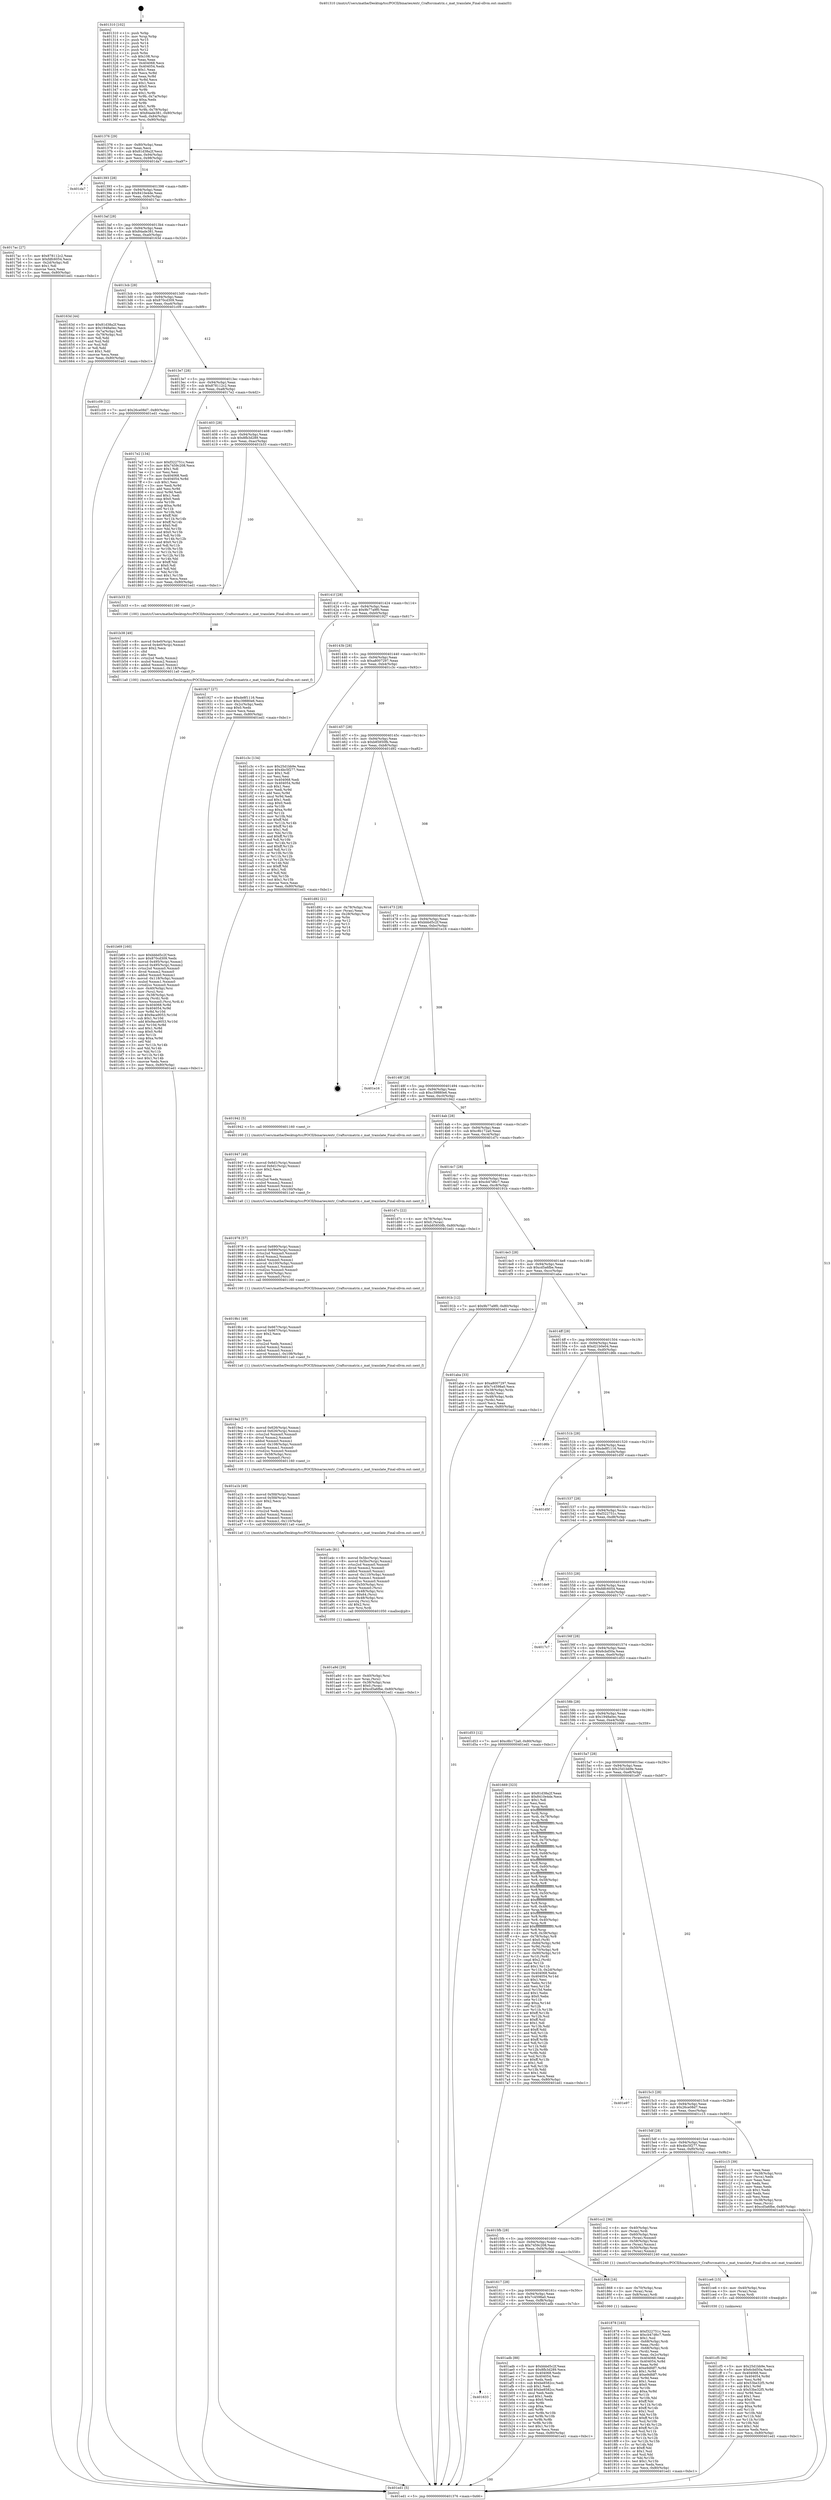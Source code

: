 digraph "0x401310" {
  label = "0x401310 (/mnt/c/Users/mathe/Desktop/tcc/POCII/binaries/extr_Craftsrcmatrix.c_mat_translate_Final-ollvm.out::main(0))"
  labelloc = "t"
  node[shape=record]

  Entry [label="",width=0.3,height=0.3,shape=circle,fillcolor=black,style=filled]
  "0x401376" [label="{
     0x401376 [29]\l
     | [instrs]\l
     &nbsp;&nbsp;0x401376 \<+3\>: mov -0x80(%rbp),%eax\l
     &nbsp;&nbsp;0x401379 \<+2\>: mov %eax,%ecx\l
     &nbsp;&nbsp;0x40137b \<+6\>: sub $0x81d38a2f,%ecx\l
     &nbsp;&nbsp;0x401381 \<+6\>: mov %eax,-0x94(%rbp)\l
     &nbsp;&nbsp;0x401387 \<+6\>: mov %ecx,-0x98(%rbp)\l
     &nbsp;&nbsp;0x40138d \<+6\>: je 0000000000401da7 \<main+0xa97\>\l
  }"]
  "0x401da7" [label="{
     0x401da7\l
  }", style=dashed]
  "0x401393" [label="{
     0x401393 [28]\l
     | [instrs]\l
     &nbsp;&nbsp;0x401393 \<+5\>: jmp 0000000000401398 \<main+0x88\>\l
     &nbsp;&nbsp;0x401398 \<+6\>: mov -0x94(%rbp),%eax\l
     &nbsp;&nbsp;0x40139e \<+5\>: sub $0x8410e4de,%eax\l
     &nbsp;&nbsp;0x4013a3 \<+6\>: mov %eax,-0x9c(%rbp)\l
     &nbsp;&nbsp;0x4013a9 \<+6\>: je 00000000004017ac \<main+0x49c\>\l
  }"]
  Exit [label="",width=0.3,height=0.3,shape=circle,fillcolor=black,style=filled,peripheries=2]
  "0x4017ac" [label="{
     0x4017ac [27]\l
     | [instrs]\l
     &nbsp;&nbsp;0x4017ac \<+5\>: mov $0x878112c2,%eax\l
     &nbsp;&nbsp;0x4017b1 \<+5\>: mov $0xfdfc6054,%ecx\l
     &nbsp;&nbsp;0x4017b6 \<+3\>: mov -0x2d(%rbp),%dl\l
     &nbsp;&nbsp;0x4017b9 \<+3\>: test $0x1,%dl\l
     &nbsp;&nbsp;0x4017bc \<+3\>: cmovne %ecx,%eax\l
     &nbsp;&nbsp;0x4017bf \<+3\>: mov %eax,-0x80(%rbp)\l
     &nbsp;&nbsp;0x4017c2 \<+5\>: jmp 0000000000401ed1 \<main+0xbc1\>\l
  }"]
  "0x4013af" [label="{
     0x4013af [28]\l
     | [instrs]\l
     &nbsp;&nbsp;0x4013af \<+5\>: jmp 00000000004013b4 \<main+0xa4\>\l
     &nbsp;&nbsp;0x4013b4 \<+6\>: mov -0x94(%rbp),%eax\l
     &nbsp;&nbsp;0x4013ba \<+5\>: sub $0x84ade381,%eax\l
     &nbsp;&nbsp;0x4013bf \<+6\>: mov %eax,-0xa0(%rbp)\l
     &nbsp;&nbsp;0x4013c5 \<+6\>: je 000000000040163d \<main+0x32d\>\l
  }"]
  "0x401cf5" [label="{
     0x401cf5 [94]\l
     | [instrs]\l
     &nbsp;&nbsp;0x401cf5 \<+5\>: mov $0x25d1bb9e,%ecx\l
     &nbsp;&nbsp;0x401cfa \<+5\>: mov $0x6cbd50a,%edx\l
     &nbsp;&nbsp;0x401cff \<+7\>: mov 0x404068,%esi\l
     &nbsp;&nbsp;0x401d06 \<+8\>: mov 0x404054,%r8d\l
     &nbsp;&nbsp;0x401d0e \<+3\>: mov %esi,%r9d\l
     &nbsp;&nbsp;0x401d11 \<+7\>: add $0x53be32f5,%r9d\l
     &nbsp;&nbsp;0x401d18 \<+4\>: sub $0x1,%r9d\l
     &nbsp;&nbsp;0x401d1c \<+7\>: sub $0x53be32f5,%r9d\l
     &nbsp;&nbsp;0x401d23 \<+4\>: imul %r9d,%esi\l
     &nbsp;&nbsp;0x401d27 \<+3\>: and $0x1,%esi\l
     &nbsp;&nbsp;0x401d2a \<+3\>: cmp $0x0,%esi\l
     &nbsp;&nbsp;0x401d2d \<+4\>: sete %r10b\l
     &nbsp;&nbsp;0x401d31 \<+4\>: cmp $0xa,%r8d\l
     &nbsp;&nbsp;0x401d35 \<+4\>: setl %r11b\l
     &nbsp;&nbsp;0x401d39 \<+3\>: mov %r10b,%bl\l
     &nbsp;&nbsp;0x401d3c \<+3\>: and %r11b,%bl\l
     &nbsp;&nbsp;0x401d3f \<+3\>: xor %r11b,%r10b\l
     &nbsp;&nbsp;0x401d42 \<+3\>: or %r10b,%bl\l
     &nbsp;&nbsp;0x401d45 \<+3\>: test $0x1,%bl\l
     &nbsp;&nbsp;0x401d48 \<+3\>: cmovne %edx,%ecx\l
     &nbsp;&nbsp;0x401d4b \<+3\>: mov %ecx,-0x80(%rbp)\l
     &nbsp;&nbsp;0x401d4e \<+5\>: jmp 0000000000401ed1 \<main+0xbc1\>\l
  }"]
  "0x40163d" [label="{
     0x40163d [44]\l
     | [instrs]\l
     &nbsp;&nbsp;0x40163d \<+5\>: mov $0x81d38a2f,%eax\l
     &nbsp;&nbsp;0x401642 \<+5\>: mov $0x1948a0ec,%ecx\l
     &nbsp;&nbsp;0x401647 \<+3\>: mov -0x7a(%rbp),%dl\l
     &nbsp;&nbsp;0x40164a \<+4\>: mov -0x79(%rbp),%sil\l
     &nbsp;&nbsp;0x40164e \<+3\>: mov %dl,%dil\l
     &nbsp;&nbsp;0x401651 \<+3\>: and %sil,%dil\l
     &nbsp;&nbsp;0x401654 \<+3\>: xor %sil,%dl\l
     &nbsp;&nbsp;0x401657 \<+3\>: or %dl,%dil\l
     &nbsp;&nbsp;0x40165a \<+4\>: test $0x1,%dil\l
     &nbsp;&nbsp;0x40165e \<+3\>: cmovne %ecx,%eax\l
     &nbsp;&nbsp;0x401661 \<+3\>: mov %eax,-0x80(%rbp)\l
     &nbsp;&nbsp;0x401664 \<+5\>: jmp 0000000000401ed1 \<main+0xbc1\>\l
  }"]
  "0x4013cb" [label="{
     0x4013cb [28]\l
     | [instrs]\l
     &nbsp;&nbsp;0x4013cb \<+5\>: jmp 00000000004013d0 \<main+0xc0\>\l
     &nbsp;&nbsp;0x4013d0 \<+6\>: mov -0x94(%rbp),%eax\l
     &nbsp;&nbsp;0x4013d6 \<+5\>: sub $0x870cd309,%eax\l
     &nbsp;&nbsp;0x4013db \<+6\>: mov %eax,-0xa4(%rbp)\l
     &nbsp;&nbsp;0x4013e1 \<+6\>: je 0000000000401c09 \<main+0x8f9\>\l
  }"]
  "0x401ed1" [label="{
     0x401ed1 [5]\l
     | [instrs]\l
     &nbsp;&nbsp;0x401ed1 \<+5\>: jmp 0000000000401376 \<main+0x66\>\l
  }"]
  "0x401310" [label="{
     0x401310 [102]\l
     | [instrs]\l
     &nbsp;&nbsp;0x401310 \<+1\>: push %rbp\l
     &nbsp;&nbsp;0x401311 \<+3\>: mov %rsp,%rbp\l
     &nbsp;&nbsp;0x401314 \<+2\>: push %r15\l
     &nbsp;&nbsp;0x401316 \<+2\>: push %r14\l
     &nbsp;&nbsp;0x401318 \<+2\>: push %r13\l
     &nbsp;&nbsp;0x40131a \<+2\>: push %r12\l
     &nbsp;&nbsp;0x40131c \<+1\>: push %rbx\l
     &nbsp;&nbsp;0x40131d \<+7\>: sub $0x108,%rsp\l
     &nbsp;&nbsp;0x401324 \<+2\>: xor %eax,%eax\l
     &nbsp;&nbsp;0x401326 \<+7\>: mov 0x404068,%ecx\l
     &nbsp;&nbsp;0x40132d \<+7\>: mov 0x404054,%edx\l
     &nbsp;&nbsp;0x401334 \<+3\>: sub $0x1,%eax\l
     &nbsp;&nbsp;0x401337 \<+3\>: mov %ecx,%r8d\l
     &nbsp;&nbsp;0x40133a \<+3\>: add %eax,%r8d\l
     &nbsp;&nbsp;0x40133d \<+4\>: imul %r8d,%ecx\l
     &nbsp;&nbsp;0x401341 \<+3\>: and $0x1,%ecx\l
     &nbsp;&nbsp;0x401344 \<+3\>: cmp $0x0,%ecx\l
     &nbsp;&nbsp;0x401347 \<+4\>: sete %r9b\l
     &nbsp;&nbsp;0x40134b \<+4\>: and $0x1,%r9b\l
     &nbsp;&nbsp;0x40134f \<+4\>: mov %r9b,-0x7a(%rbp)\l
     &nbsp;&nbsp;0x401353 \<+3\>: cmp $0xa,%edx\l
     &nbsp;&nbsp;0x401356 \<+4\>: setl %r9b\l
     &nbsp;&nbsp;0x40135a \<+4\>: and $0x1,%r9b\l
     &nbsp;&nbsp;0x40135e \<+4\>: mov %r9b,-0x79(%rbp)\l
     &nbsp;&nbsp;0x401362 \<+7\>: movl $0x84ade381,-0x80(%rbp)\l
     &nbsp;&nbsp;0x401369 \<+6\>: mov %edi,-0x84(%rbp)\l
     &nbsp;&nbsp;0x40136f \<+7\>: mov %rsi,-0x90(%rbp)\l
  }"]
  "0x401ce6" [label="{
     0x401ce6 [15]\l
     | [instrs]\l
     &nbsp;&nbsp;0x401ce6 \<+4\>: mov -0x40(%rbp),%rax\l
     &nbsp;&nbsp;0x401cea \<+3\>: mov (%rax),%rax\l
     &nbsp;&nbsp;0x401ced \<+3\>: mov %rax,%rdi\l
     &nbsp;&nbsp;0x401cf0 \<+5\>: call 0000000000401030 \<free@plt\>\l
     | [calls]\l
     &nbsp;&nbsp;0x401030 \{1\} (unknown)\l
  }"]
  "0x401c09" [label="{
     0x401c09 [12]\l
     | [instrs]\l
     &nbsp;&nbsp;0x401c09 \<+7\>: movl $0x26ce08d7,-0x80(%rbp)\l
     &nbsp;&nbsp;0x401c10 \<+5\>: jmp 0000000000401ed1 \<main+0xbc1\>\l
  }"]
  "0x4013e7" [label="{
     0x4013e7 [28]\l
     | [instrs]\l
     &nbsp;&nbsp;0x4013e7 \<+5\>: jmp 00000000004013ec \<main+0xdc\>\l
     &nbsp;&nbsp;0x4013ec \<+6\>: mov -0x94(%rbp),%eax\l
     &nbsp;&nbsp;0x4013f2 \<+5\>: sub $0x878112c2,%eax\l
     &nbsp;&nbsp;0x4013f7 \<+6\>: mov %eax,-0xa8(%rbp)\l
     &nbsp;&nbsp;0x4013fd \<+6\>: je 00000000004017e2 \<main+0x4d2\>\l
  }"]
  "0x401b69" [label="{
     0x401b69 [160]\l
     | [instrs]\l
     &nbsp;&nbsp;0x401b69 \<+5\>: mov $0xbbbd5c2f,%ecx\l
     &nbsp;&nbsp;0x401b6e \<+5\>: mov $0x870cd309,%edx\l
     &nbsp;&nbsp;0x401b73 \<+8\>: movsd 0x495(%rip),%xmm1\l
     &nbsp;&nbsp;0x401b7b \<+8\>: movsd 0x495(%rip),%xmm2\l
     &nbsp;&nbsp;0x401b83 \<+4\>: cvtss2sd %xmm0,%xmm0\l
     &nbsp;&nbsp;0x401b87 \<+4\>: divsd %xmm2,%xmm0\l
     &nbsp;&nbsp;0x401b8b \<+4\>: addsd %xmm0,%xmm1\l
     &nbsp;&nbsp;0x401b8f \<+8\>: movsd -0x118(%rbp),%xmm0\l
     &nbsp;&nbsp;0x401b97 \<+4\>: mulsd %xmm1,%xmm0\l
     &nbsp;&nbsp;0x401b9b \<+4\>: cvtsd2ss %xmm0,%xmm0\l
     &nbsp;&nbsp;0x401b9f \<+4\>: mov -0x40(%rbp),%rsi\l
     &nbsp;&nbsp;0x401ba3 \<+3\>: mov (%rsi),%rsi\l
     &nbsp;&nbsp;0x401ba6 \<+4\>: mov -0x38(%rbp),%rdi\l
     &nbsp;&nbsp;0x401baa \<+3\>: movslq (%rdi),%rdi\l
     &nbsp;&nbsp;0x401bad \<+5\>: movss %xmm0,(%rsi,%rdi,4)\l
     &nbsp;&nbsp;0x401bb2 \<+8\>: mov 0x404068,%r8d\l
     &nbsp;&nbsp;0x401bba \<+8\>: mov 0x404054,%r9d\l
     &nbsp;&nbsp;0x401bc2 \<+3\>: mov %r8d,%r10d\l
     &nbsp;&nbsp;0x401bc5 \<+7\>: sub $0x9aca9053,%r10d\l
     &nbsp;&nbsp;0x401bcc \<+4\>: sub $0x1,%r10d\l
     &nbsp;&nbsp;0x401bd0 \<+7\>: add $0x9aca9053,%r10d\l
     &nbsp;&nbsp;0x401bd7 \<+4\>: imul %r10d,%r8d\l
     &nbsp;&nbsp;0x401bdb \<+4\>: and $0x1,%r8d\l
     &nbsp;&nbsp;0x401bdf \<+4\>: cmp $0x0,%r8d\l
     &nbsp;&nbsp;0x401be3 \<+4\>: sete %r11b\l
     &nbsp;&nbsp;0x401be7 \<+4\>: cmp $0xa,%r9d\l
     &nbsp;&nbsp;0x401beb \<+3\>: setl %bl\l
     &nbsp;&nbsp;0x401bee \<+3\>: mov %r11b,%r14b\l
     &nbsp;&nbsp;0x401bf1 \<+3\>: and %bl,%r14b\l
     &nbsp;&nbsp;0x401bf4 \<+3\>: xor %bl,%r11b\l
     &nbsp;&nbsp;0x401bf7 \<+3\>: or %r11b,%r14b\l
     &nbsp;&nbsp;0x401bfa \<+4\>: test $0x1,%r14b\l
     &nbsp;&nbsp;0x401bfe \<+3\>: cmovne %edx,%ecx\l
     &nbsp;&nbsp;0x401c01 \<+3\>: mov %ecx,-0x80(%rbp)\l
     &nbsp;&nbsp;0x401c04 \<+5\>: jmp 0000000000401ed1 \<main+0xbc1\>\l
  }"]
  "0x4017e2" [label="{
     0x4017e2 [134]\l
     | [instrs]\l
     &nbsp;&nbsp;0x4017e2 \<+5\>: mov $0xf322751c,%eax\l
     &nbsp;&nbsp;0x4017e7 \<+5\>: mov $0x7459c208,%ecx\l
     &nbsp;&nbsp;0x4017ec \<+2\>: mov $0x1,%dl\l
     &nbsp;&nbsp;0x4017ee \<+2\>: xor %esi,%esi\l
     &nbsp;&nbsp;0x4017f0 \<+7\>: mov 0x404068,%edi\l
     &nbsp;&nbsp;0x4017f7 \<+8\>: mov 0x404054,%r8d\l
     &nbsp;&nbsp;0x4017ff \<+3\>: sub $0x1,%esi\l
     &nbsp;&nbsp;0x401802 \<+3\>: mov %edi,%r9d\l
     &nbsp;&nbsp;0x401805 \<+3\>: add %esi,%r9d\l
     &nbsp;&nbsp;0x401808 \<+4\>: imul %r9d,%edi\l
     &nbsp;&nbsp;0x40180c \<+3\>: and $0x1,%edi\l
     &nbsp;&nbsp;0x40180f \<+3\>: cmp $0x0,%edi\l
     &nbsp;&nbsp;0x401812 \<+4\>: sete %r10b\l
     &nbsp;&nbsp;0x401816 \<+4\>: cmp $0xa,%r8d\l
     &nbsp;&nbsp;0x40181a \<+4\>: setl %r11b\l
     &nbsp;&nbsp;0x40181e \<+3\>: mov %r10b,%bl\l
     &nbsp;&nbsp;0x401821 \<+3\>: xor $0xff,%bl\l
     &nbsp;&nbsp;0x401824 \<+3\>: mov %r11b,%r14b\l
     &nbsp;&nbsp;0x401827 \<+4\>: xor $0xff,%r14b\l
     &nbsp;&nbsp;0x40182b \<+3\>: xor $0x0,%dl\l
     &nbsp;&nbsp;0x40182e \<+3\>: mov %bl,%r15b\l
     &nbsp;&nbsp;0x401831 \<+4\>: and $0x0,%r15b\l
     &nbsp;&nbsp;0x401835 \<+3\>: and %dl,%r10b\l
     &nbsp;&nbsp;0x401838 \<+3\>: mov %r14b,%r12b\l
     &nbsp;&nbsp;0x40183b \<+4\>: and $0x0,%r12b\l
     &nbsp;&nbsp;0x40183f \<+3\>: and %dl,%r11b\l
     &nbsp;&nbsp;0x401842 \<+3\>: or %r10b,%r15b\l
     &nbsp;&nbsp;0x401845 \<+3\>: or %r11b,%r12b\l
     &nbsp;&nbsp;0x401848 \<+3\>: xor %r12b,%r15b\l
     &nbsp;&nbsp;0x40184b \<+3\>: or %r14b,%bl\l
     &nbsp;&nbsp;0x40184e \<+3\>: xor $0xff,%bl\l
     &nbsp;&nbsp;0x401851 \<+3\>: or $0x0,%dl\l
     &nbsp;&nbsp;0x401854 \<+2\>: and %dl,%bl\l
     &nbsp;&nbsp;0x401856 \<+3\>: or %bl,%r15b\l
     &nbsp;&nbsp;0x401859 \<+4\>: test $0x1,%r15b\l
     &nbsp;&nbsp;0x40185d \<+3\>: cmovne %ecx,%eax\l
     &nbsp;&nbsp;0x401860 \<+3\>: mov %eax,-0x80(%rbp)\l
     &nbsp;&nbsp;0x401863 \<+5\>: jmp 0000000000401ed1 \<main+0xbc1\>\l
  }"]
  "0x401403" [label="{
     0x401403 [28]\l
     | [instrs]\l
     &nbsp;&nbsp;0x401403 \<+5\>: jmp 0000000000401408 \<main+0xf8\>\l
     &nbsp;&nbsp;0x401408 \<+6\>: mov -0x94(%rbp),%eax\l
     &nbsp;&nbsp;0x40140e \<+5\>: sub $0x8fb3d289,%eax\l
     &nbsp;&nbsp;0x401413 \<+6\>: mov %eax,-0xac(%rbp)\l
     &nbsp;&nbsp;0x401419 \<+6\>: je 0000000000401b33 \<main+0x823\>\l
  }"]
  "0x401b38" [label="{
     0x401b38 [49]\l
     | [instrs]\l
     &nbsp;&nbsp;0x401b38 \<+8\>: movsd 0x4e0(%rip),%xmm0\l
     &nbsp;&nbsp;0x401b40 \<+8\>: movsd 0x4e0(%rip),%xmm1\l
     &nbsp;&nbsp;0x401b48 \<+5\>: mov $0x2,%ecx\l
     &nbsp;&nbsp;0x401b4d \<+1\>: cltd\l
     &nbsp;&nbsp;0x401b4e \<+2\>: idiv %ecx\l
     &nbsp;&nbsp;0x401b50 \<+4\>: cvtsi2sd %edx,%xmm2\l
     &nbsp;&nbsp;0x401b54 \<+4\>: mulsd %xmm2,%xmm1\l
     &nbsp;&nbsp;0x401b58 \<+4\>: addsd %xmm0,%xmm1\l
     &nbsp;&nbsp;0x401b5c \<+8\>: movsd %xmm1,-0x118(%rbp)\l
     &nbsp;&nbsp;0x401b64 \<+5\>: call 00000000004011a0 \<next_f\>\l
     | [calls]\l
     &nbsp;&nbsp;0x4011a0 \{100\} (/mnt/c/Users/mathe/Desktop/tcc/POCII/binaries/extr_Craftsrcmatrix.c_mat_translate_Final-ollvm.out::next_f)\l
  }"]
  "0x401b33" [label="{
     0x401b33 [5]\l
     | [instrs]\l
     &nbsp;&nbsp;0x401b33 \<+5\>: call 0000000000401160 \<next_i\>\l
     | [calls]\l
     &nbsp;&nbsp;0x401160 \{100\} (/mnt/c/Users/mathe/Desktop/tcc/POCII/binaries/extr_Craftsrcmatrix.c_mat_translate_Final-ollvm.out::next_i)\l
  }"]
  "0x40141f" [label="{
     0x40141f [28]\l
     | [instrs]\l
     &nbsp;&nbsp;0x40141f \<+5\>: jmp 0000000000401424 \<main+0x114\>\l
     &nbsp;&nbsp;0x401424 \<+6\>: mov -0x94(%rbp),%eax\l
     &nbsp;&nbsp;0x40142a \<+5\>: sub $0x9b77a9f0,%eax\l
     &nbsp;&nbsp;0x40142f \<+6\>: mov %eax,-0xb0(%rbp)\l
     &nbsp;&nbsp;0x401435 \<+6\>: je 0000000000401927 \<main+0x617\>\l
  }"]
  "0x401633" [label="{
     0x401633\l
  }", style=dashed]
  "0x401927" [label="{
     0x401927 [27]\l
     | [instrs]\l
     &nbsp;&nbsp;0x401927 \<+5\>: mov $0xde8f1116,%eax\l
     &nbsp;&nbsp;0x40192c \<+5\>: mov $0xc39880e6,%ecx\l
     &nbsp;&nbsp;0x401931 \<+3\>: mov -0x2c(%rbp),%edx\l
     &nbsp;&nbsp;0x401934 \<+3\>: cmp $0x0,%edx\l
     &nbsp;&nbsp;0x401937 \<+3\>: cmove %ecx,%eax\l
     &nbsp;&nbsp;0x40193a \<+3\>: mov %eax,-0x80(%rbp)\l
     &nbsp;&nbsp;0x40193d \<+5\>: jmp 0000000000401ed1 \<main+0xbc1\>\l
  }"]
  "0x40143b" [label="{
     0x40143b [28]\l
     | [instrs]\l
     &nbsp;&nbsp;0x40143b \<+5\>: jmp 0000000000401440 \<main+0x130\>\l
     &nbsp;&nbsp;0x401440 \<+6\>: mov -0x94(%rbp),%eax\l
     &nbsp;&nbsp;0x401446 \<+5\>: sub $0xa8007297,%eax\l
     &nbsp;&nbsp;0x40144b \<+6\>: mov %eax,-0xb4(%rbp)\l
     &nbsp;&nbsp;0x401451 \<+6\>: je 0000000000401c3c \<main+0x92c\>\l
  }"]
  "0x401adb" [label="{
     0x401adb [88]\l
     | [instrs]\l
     &nbsp;&nbsp;0x401adb \<+5\>: mov $0xbbbd5c2f,%eax\l
     &nbsp;&nbsp;0x401ae0 \<+5\>: mov $0x8fb3d289,%ecx\l
     &nbsp;&nbsp;0x401ae5 \<+7\>: mov 0x404068,%edx\l
     &nbsp;&nbsp;0x401aec \<+7\>: mov 0x404054,%esi\l
     &nbsp;&nbsp;0x401af3 \<+2\>: mov %edx,%edi\l
     &nbsp;&nbsp;0x401af5 \<+6\>: sub $0xbe8582cc,%edi\l
     &nbsp;&nbsp;0x401afb \<+3\>: sub $0x1,%edi\l
     &nbsp;&nbsp;0x401afe \<+6\>: add $0xbe8582cc,%edi\l
     &nbsp;&nbsp;0x401b04 \<+3\>: imul %edi,%edx\l
     &nbsp;&nbsp;0x401b07 \<+3\>: and $0x1,%edx\l
     &nbsp;&nbsp;0x401b0a \<+3\>: cmp $0x0,%edx\l
     &nbsp;&nbsp;0x401b0d \<+4\>: sete %r8b\l
     &nbsp;&nbsp;0x401b11 \<+3\>: cmp $0xa,%esi\l
     &nbsp;&nbsp;0x401b14 \<+4\>: setl %r9b\l
     &nbsp;&nbsp;0x401b18 \<+3\>: mov %r8b,%r10b\l
     &nbsp;&nbsp;0x401b1b \<+3\>: and %r9b,%r10b\l
     &nbsp;&nbsp;0x401b1e \<+3\>: xor %r9b,%r8b\l
     &nbsp;&nbsp;0x401b21 \<+3\>: or %r8b,%r10b\l
     &nbsp;&nbsp;0x401b24 \<+4\>: test $0x1,%r10b\l
     &nbsp;&nbsp;0x401b28 \<+3\>: cmovne %ecx,%eax\l
     &nbsp;&nbsp;0x401b2b \<+3\>: mov %eax,-0x80(%rbp)\l
     &nbsp;&nbsp;0x401b2e \<+5\>: jmp 0000000000401ed1 \<main+0xbc1\>\l
  }"]
  "0x401c3c" [label="{
     0x401c3c [134]\l
     | [instrs]\l
     &nbsp;&nbsp;0x401c3c \<+5\>: mov $0x25d1bb9e,%eax\l
     &nbsp;&nbsp;0x401c41 \<+5\>: mov $0x4bc5f277,%ecx\l
     &nbsp;&nbsp;0x401c46 \<+2\>: mov $0x1,%dl\l
     &nbsp;&nbsp;0x401c48 \<+2\>: xor %esi,%esi\l
     &nbsp;&nbsp;0x401c4a \<+7\>: mov 0x404068,%edi\l
     &nbsp;&nbsp;0x401c51 \<+8\>: mov 0x404054,%r8d\l
     &nbsp;&nbsp;0x401c59 \<+3\>: sub $0x1,%esi\l
     &nbsp;&nbsp;0x401c5c \<+3\>: mov %edi,%r9d\l
     &nbsp;&nbsp;0x401c5f \<+3\>: add %esi,%r9d\l
     &nbsp;&nbsp;0x401c62 \<+4\>: imul %r9d,%edi\l
     &nbsp;&nbsp;0x401c66 \<+3\>: and $0x1,%edi\l
     &nbsp;&nbsp;0x401c69 \<+3\>: cmp $0x0,%edi\l
     &nbsp;&nbsp;0x401c6c \<+4\>: sete %r10b\l
     &nbsp;&nbsp;0x401c70 \<+4\>: cmp $0xa,%r8d\l
     &nbsp;&nbsp;0x401c74 \<+4\>: setl %r11b\l
     &nbsp;&nbsp;0x401c78 \<+3\>: mov %r10b,%bl\l
     &nbsp;&nbsp;0x401c7b \<+3\>: xor $0xff,%bl\l
     &nbsp;&nbsp;0x401c7e \<+3\>: mov %r11b,%r14b\l
     &nbsp;&nbsp;0x401c81 \<+4\>: xor $0xff,%r14b\l
     &nbsp;&nbsp;0x401c85 \<+3\>: xor $0x1,%dl\l
     &nbsp;&nbsp;0x401c88 \<+3\>: mov %bl,%r15b\l
     &nbsp;&nbsp;0x401c8b \<+4\>: and $0xff,%r15b\l
     &nbsp;&nbsp;0x401c8f \<+3\>: and %dl,%r10b\l
     &nbsp;&nbsp;0x401c92 \<+3\>: mov %r14b,%r12b\l
     &nbsp;&nbsp;0x401c95 \<+4\>: and $0xff,%r12b\l
     &nbsp;&nbsp;0x401c99 \<+3\>: and %dl,%r11b\l
     &nbsp;&nbsp;0x401c9c \<+3\>: or %r10b,%r15b\l
     &nbsp;&nbsp;0x401c9f \<+3\>: or %r11b,%r12b\l
     &nbsp;&nbsp;0x401ca2 \<+3\>: xor %r12b,%r15b\l
     &nbsp;&nbsp;0x401ca5 \<+3\>: or %r14b,%bl\l
     &nbsp;&nbsp;0x401ca8 \<+3\>: xor $0xff,%bl\l
     &nbsp;&nbsp;0x401cab \<+3\>: or $0x1,%dl\l
     &nbsp;&nbsp;0x401cae \<+2\>: and %dl,%bl\l
     &nbsp;&nbsp;0x401cb0 \<+3\>: or %bl,%r15b\l
     &nbsp;&nbsp;0x401cb3 \<+4\>: test $0x1,%r15b\l
     &nbsp;&nbsp;0x401cb7 \<+3\>: cmovne %ecx,%eax\l
     &nbsp;&nbsp;0x401cba \<+3\>: mov %eax,-0x80(%rbp)\l
     &nbsp;&nbsp;0x401cbd \<+5\>: jmp 0000000000401ed1 \<main+0xbc1\>\l
  }"]
  "0x401457" [label="{
     0x401457 [28]\l
     | [instrs]\l
     &nbsp;&nbsp;0x401457 \<+5\>: jmp 000000000040145c \<main+0x14c\>\l
     &nbsp;&nbsp;0x40145c \<+6\>: mov -0x94(%rbp),%eax\l
     &nbsp;&nbsp;0x401462 \<+5\>: sub $0xb85850fb,%eax\l
     &nbsp;&nbsp;0x401467 \<+6\>: mov %eax,-0xb8(%rbp)\l
     &nbsp;&nbsp;0x40146d \<+6\>: je 0000000000401d92 \<main+0xa82\>\l
  }"]
  "0x401a9d" [label="{
     0x401a9d [29]\l
     | [instrs]\l
     &nbsp;&nbsp;0x401a9d \<+4\>: mov -0x40(%rbp),%rsi\l
     &nbsp;&nbsp;0x401aa1 \<+3\>: mov %rax,(%rsi)\l
     &nbsp;&nbsp;0x401aa4 \<+4\>: mov -0x38(%rbp),%rax\l
     &nbsp;&nbsp;0x401aa8 \<+6\>: movl $0x0,(%rax)\l
     &nbsp;&nbsp;0x401aae \<+7\>: movl $0xcd5a6fbe,-0x80(%rbp)\l
     &nbsp;&nbsp;0x401ab5 \<+5\>: jmp 0000000000401ed1 \<main+0xbc1\>\l
  }"]
  "0x401d92" [label="{
     0x401d92 [21]\l
     | [instrs]\l
     &nbsp;&nbsp;0x401d92 \<+4\>: mov -0x78(%rbp),%rax\l
     &nbsp;&nbsp;0x401d96 \<+2\>: mov (%rax),%eax\l
     &nbsp;&nbsp;0x401d98 \<+4\>: lea -0x28(%rbp),%rsp\l
     &nbsp;&nbsp;0x401d9c \<+1\>: pop %rbx\l
     &nbsp;&nbsp;0x401d9d \<+2\>: pop %r12\l
     &nbsp;&nbsp;0x401d9f \<+2\>: pop %r13\l
     &nbsp;&nbsp;0x401da1 \<+2\>: pop %r14\l
     &nbsp;&nbsp;0x401da3 \<+2\>: pop %r15\l
     &nbsp;&nbsp;0x401da5 \<+1\>: pop %rbp\l
     &nbsp;&nbsp;0x401da6 \<+1\>: ret\l
  }"]
  "0x401473" [label="{
     0x401473 [28]\l
     | [instrs]\l
     &nbsp;&nbsp;0x401473 \<+5\>: jmp 0000000000401478 \<main+0x168\>\l
     &nbsp;&nbsp;0x401478 \<+6\>: mov -0x94(%rbp),%eax\l
     &nbsp;&nbsp;0x40147e \<+5\>: sub $0xbbbd5c2f,%eax\l
     &nbsp;&nbsp;0x401483 \<+6\>: mov %eax,-0xbc(%rbp)\l
     &nbsp;&nbsp;0x401489 \<+6\>: je 0000000000401e16 \<main+0xb06\>\l
  }"]
  "0x401a4c" [label="{
     0x401a4c [81]\l
     | [instrs]\l
     &nbsp;&nbsp;0x401a4c \<+8\>: movsd 0x5bc(%rip),%xmm1\l
     &nbsp;&nbsp;0x401a54 \<+8\>: movsd 0x5bc(%rip),%xmm2\l
     &nbsp;&nbsp;0x401a5c \<+4\>: cvtss2sd %xmm0,%xmm0\l
     &nbsp;&nbsp;0x401a60 \<+4\>: divsd %xmm2,%xmm0\l
     &nbsp;&nbsp;0x401a64 \<+4\>: addsd %xmm0,%xmm1\l
     &nbsp;&nbsp;0x401a68 \<+8\>: movsd -0x110(%rbp),%xmm0\l
     &nbsp;&nbsp;0x401a70 \<+4\>: mulsd %xmm1,%xmm0\l
     &nbsp;&nbsp;0x401a74 \<+4\>: cvtsd2ss %xmm0,%xmm0\l
     &nbsp;&nbsp;0x401a78 \<+4\>: mov -0x50(%rbp),%rsi\l
     &nbsp;&nbsp;0x401a7c \<+4\>: movss %xmm0,(%rsi)\l
     &nbsp;&nbsp;0x401a80 \<+4\>: mov -0x48(%rbp),%rsi\l
     &nbsp;&nbsp;0x401a84 \<+6\>: movl $0x64,(%rsi)\l
     &nbsp;&nbsp;0x401a8a \<+4\>: mov -0x48(%rbp),%rsi\l
     &nbsp;&nbsp;0x401a8e \<+3\>: movslq (%rsi),%rsi\l
     &nbsp;&nbsp;0x401a91 \<+4\>: shl $0x2,%rsi\l
     &nbsp;&nbsp;0x401a95 \<+3\>: mov %rsi,%rdi\l
     &nbsp;&nbsp;0x401a98 \<+5\>: call 0000000000401050 \<malloc@plt\>\l
     | [calls]\l
     &nbsp;&nbsp;0x401050 \{1\} (unknown)\l
  }"]
  "0x401e16" [label="{
     0x401e16\l
  }", style=dashed]
  "0x40148f" [label="{
     0x40148f [28]\l
     | [instrs]\l
     &nbsp;&nbsp;0x40148f \<+5\>: jmp 0000000000401494 \<main+0x184\>\l
     &nbsp;&nbsp;0x401494 \<+6\>: mov -0x94(%rbp),%eax\l
     &nbsp;&nbsp;0x40149a \<+5\>: sub $0xc39880e6,%eax\l
     &nbsp;&nbsp;0x40149f \<+6\>: mov %eax,-0xc0(%rbp)\l
     &nbsp;&nbsp;0x4014a5 \<+6\>: je 0000000000401942 \<main+0x632\>\l
  }"]
  "0x401a1b" [label="{
     0x401a1b [49]\l
     | [instrs]\l
     &nbsp;&nbsp;0x401a1b \<+8\>: movsd 0x5fd(%rip),%xmm0\l
     &nbsp;&nbsp;0x401a23 \<+8\>: movsd 0x5fd(%rip),%xmm1\l
     &nbsp;&nbsp;0x401a2b \<+5\>: mov $0x2,%ecx\l
     &nbsp;&nbsp;0x401a30 \<+1\>: cltd\l
     &nbsp;&nbsp;0x401a31 \<+2\>: idiv %ecx\l
     &nbsp;&nbsp;0x401a33 \<+4\>: cvtsi2sd %edx,%xmm2\l
     &nbsp;&nbsp;0x401a37 \<+4\>: mulsd %xmm2,%xmm1\l
     &nbsp;&nbsp;0x401a3b \<+4\>: addsd %xmm0,%xmm1\l
     &nbsp;&nbsp;0x401a3f \<+8\>: movsd %xmm1,-0x110(%rbp)\l
     &nbsp;&nbsp;0x401a47 \<+5\>: call 00000000004011a0 \<next_f\>\l
     | [calls]\l
     &nbsp;&nbsp;0x4011a0 \{1\} (/mnt/c/Users/mathe/Desktop/tcc/POCII/binaries/extr_Craftsrcmatrix.c_mat_translate_Final-ollvm.out::next_f)\l
  }"]
  "0x401942" [label="{
     0x401942 [5]\l
     | [instrs]\l
     &nbsp;&nbsp;0x401942 \<+5\>: call 0000000000401160 \<next_i\>\l
     | [calls]\l
     &nbsp;&nbsp;0x401160 \{1\} (/mnt/c/Users/mathe/Desktop/tcc/POCII/binaries/extr_Craftsrcmatrix.c_mat_translate_Final-ollvm.out::next_i)\l
  }"]
  "0x4014ab" [label="{
     0x4014ab [28]\l
     | [instrs]\l
     &nbsp;&nbsp;0x4014ab \<+5\>: jmp 00000000004014b0 \<main+0x1a0\>\l
     &nbsp;&nbsp;0x4014b0 \<+6\>: mov -0x94(%rbp),%eax\l
     &nbsp;&nbsp;0x4014b6 \<+5\>: sub $0xc8b172a0,%eax\l
     &nbsp;&nbsp;0x4014bb \<+6\>: mov %eax,-0xc4(%rbp)\l
     &nbsp;&nbsp;0x4014c1 \<+6\>: je 0000000000401d7c \<main+0xa6c\>\l
  }"]
  "0x4019e2" [label="{
     0x4019e2 [57]\l
     | [instrs]\l
     &nbsp;&nbsp;0x4019e2 \<+8\>: movsd 0x626(%rip),%xmm1\l
     &nbsp;&nbsp;0x4019ea \<+8\>: movsd 0x626(%rip),%xmm2\l
     &nbsp;&nbsp;0x4019f2 \<+4\>: cvtss2sd %xmm0,%xmm0\l
     &nbsp;&nbsp;0x4019f6 \<+4\>: divsd %xmm2,%xmm0\l
     &nbsp;&nbsp;0x4019fa \<+4\>: addsd %xmm0,%xmm1\l
     &nbsp;&nbsp;0x4019fe \<+8\>: movsd -0x108(%rbp),%xmm0\l
     &nbsp;&nbsp;0x401a06 \<+4\>: mulsd %xmm1,%xmm0\l
     &nbsp;&nbsp;0x401a0a \<+4\>: cvtsd2ss %xmm0,%xmm0\l
     &nbsp;&nbsp;0x401a0e \<+4\>: mov -0x58(%rbp),%rsi\l
     &nbsp;&nbsp;0x401a12 \<+4\>: movss %xmm0,(%rsi)\l
     &nbsp;&nbsp;0x401a16 \<+5\>: call 0000000000401160 \<next_i\>\l
     | [calls]\l
     &nbsp;&nbsp;0x401160 \{1\} (/mnt/c/Users/mathe/Desktop/tcc/POCII/binaries/extr_Craftsrcmatrix.c_mat_translate_Final-ollvm.out::next_i)\l
  }"]
  "0x401d7c" [label="{
     0x401d7c [22]\l
     | [instrs]\l
     &nbsp;&nbsp;0x401d7c \<+4\>: mov -0x78(%rbp),%rax\l
     &nbsp;&nbsp;0x401d80 \<+6\>: movl $0x0,(%rax)\l
     &nbsp;&nbsp;0x401d86 \<+7\>: movl $0xb85850fb,-0x80(%rbp)\l
     &nbsp;&nbsp;0x401d8d \<+5\>: jmp 0000000000401ed1 \<main+0xbc1\>\l
  }"]
  "0x4014c7" [label="{
     0x4014c7 [28]\l
     | [instrs]\l
     &nbsp;&nbsp;0x4014c7 \<+5\>: jmp 00000000004014cc \<main+0x1bc\>\l
     &nbsp;&nbsp;0x4014cc \<+6\>: mov -0x94(%rbp),%eax\l
     &nbsp;&nbsp;0x4014d2 \<+5\>: sub $0xcb47d6c7,%eax\l
     &nbsp;&nbsp;0x4014d7 \<+6\>: mov %eax,-0xc8(%rbp)\l
     &nbsp;&nbsp;0x4014dd \<+6\>: je 000000000040191b \<main+0x60b\>\l
  }"]
  "0x4019b1" [label="{
     0x4019b1 [49]\l
     | [instrs]\l
     &nbsp;&nbsp;0x4019b1 \<+8\>: movsd 0x667(%rip),%xmm0\l
     &nbsp;&nbsp;0x4019b9 \<+8\>: movsd 0x667(%rip),%xmm1\l
     &nbsp;&nbsp;0x4019c1 \<+5\>: mov $0x2,%ecx\l
     &nbsp;&nbsp;0x4019c6 \<+1\>: cltd\l
     &nbsp;&nbsp;0x4019c7 \<+2\>: idiv %ecx\l
     &nbsp;&nbsp;0x4019c9 \<+4\>: cvtsi2sd %edx,%xmm2\l
     &nbsp;&nbsp;0x4019cd \<+4\>: mulsd %xmm2,%xmm1\l
     &nbsp;&nbsp;0x4019d1 \<+4\>: addsd %xmm0,%xmm1\l
     &nbsp;&nbsp;0x4019d5 \<+8\>: movsd %xmm1,-0x108(%rbp)\l
     &nbsp;&nbsp;0x4019dd \<+5\>: call 00000000004011a0 \<next_f\>\l
     | [calls]\l
     &nbsp;&nbsp;0x4011a0 \{1\} (/mnt/c/Users/mathe/Desktop/tcc/POCII/binaries/extr_Craftsrcmatrix.c_mat_translate_Final-ollvm.out::next_f)\l
  }"]
  "0x40191b" [label="{
     0x40191b [12]\l
     | [instrs]\l
     &nbsp;&nbsp;0x40191b \<+7\>: movl $0x9b77a9f0,-0x80(%rbp)\l
     &nbsp;&nbsp;0x401922 \<+5\>: jmp 0000000000401ed1 \<main+0xbc1\>\l
  }"]
  "0x4014e3" [label="{
     0x4014e3 [28]\l
     | [instrs]\l
     &nbsp;&nbsp;0x4014e3 \<+5\>: jmp 00000000004014e8 \<main+0x1d8\>\l
     &nbsp;&nbsp;0x4014e8 \<+6\>: mov -0x94(%rbp),%eax\l
     &nbsp;&nbsp;0x4014ee \<+5\>: sub $0xcd5a6fbe,%eax\l
     &nbsp;&nbsp;0x4014f3 \<+6\>: mov %eax,-0xcc(%rbp)\l
     &nbsp;&nbsp;0x4014f9 \<+6\>: je 0000000000401aba \<main+0x7aa\>\l
  }"]
  "0x401978" [label="{
     0x401978 [57]\l
     | [instrs]\l
     &nbsp;&nbsp;0x401978 \<+8\>: movsd 0x690(%rip),%xmm1\l
     &nbsp;&nbsp;0x401980 \<+8\>: movsd 0x690(%rip),%xmm2\l
     &nbsp;&nbsp;0x401988 \<+4\>: cvtss2sd %xmm0,%xmm0\l
     &nbsp;&nbsp;0x40198c \<+4\>: divsd %xmm2,%xmm0\l
     &nbsp;&nbsp;0x401990 \<+4\>: addsd %xmm0,%xmm1\l
     &nbsp;&nbsp;0x401994 \<+8\>: movsd -0x100(%rbp),%xmm0\l
     &nbsp;&nbsp;0x40199c \<+4\>: mulsd %xmm1,%xmm0\l
     &nbsp;&nbsp;0x4019a0 \<+4\>: cvtsd2ss %xmm0,%xmm0\l
     &nbsp;&nbsp;0x4019a4 \<+4\>: mov -0x60(%rbp),%rsi\l
     &nbsp;&nbsp;0x4019a8 \<+4\>: movss %xmm0,(%rsi)\l
     &nbsp;&nbsp;0x4019ac \<+5\>: call 0000000000401160 \<next_i\>\l
     | [calls]\l
     &nbsp;&nbsp;0x401160 \{1\} (/mnt/c/Users/mathe/Desktop/tcc/POCII/binaries/extr_Craftsrcmatrix.c_mat_translate_Final-ollvm.out::next_i)\l
  }"]
  "0x401aba" [label="{
     0x401aba [33]\l
     | [instrs]\l
     &nbsp;&nbsp;0x401aba \<+5\>: mov $0xa8007297,%eax\l
     &nbsp;&nbsp;0x401abf \<+5\>: mov $0x7c4598a0,%ecx\l
     &nbsp;&nbsp;0x401ac4 \<+4\>: mov -0x38(%rbp),%rdx\l
     &nbsp;&nbsp;0x401ac8 \<+2\>: mov (%rdx),%esi\l
     &nbsp;&nbsp;0x401aca \<+4\>: mov -0x48(%rbp),%rdx\l
     &nbsp;&nbsp;0x401ace \<+2\>: cmp (%rdx),%esi\l
     &nbsp;&nbsp;0x401ad0 \<+3\>: cmovl %ecx,%eax\l
     &nbsp;&nbsp;0x401ad3 \<+3\>: mov %eax,-0x80(%rbp)\l
     &nbsp;&nbsp;0x401ad6 \<+5\>: jmp 0000000000401ed1 \<main+0xbc1\>\l
  }"]
  "0x4014ff" [label="{
     0x4014ff [28]\l
     | [instrs]\l
     &nbsp;&nbsp;0x4014ff \<+5\>: jmp 0000000000401504 \<main+0x1f4\>\l
     &nbsp;&nbsp;0x401504 \<+6\>: mov -0x94(%rbp),%eax\l
     &nbsp;&nbsp;0x40150a \<+5\>: sub $0xd21b0e04,%eax\l
     &nbsp;&nbsp;0x40150f \<+6\>: mov %eax,-0xd0(%rbp)\l
     &nbsp;&nbsp;0x401515 \<+6\>: je 0000000000401d6b \<main+0xa5b\>\l
  }"]
  "0x401947" [label="{
     0x401947 [49]\l
     | [instrs]\l
     &nbsp;&nbsp;0x401947 \<+8\>: movsd 0x6d1(%rip),%xmm0\l
     &nbsp;&nbsp;0x40194f \<+8\>: movsd 0x6d1(%rip),%xmm1\l
     &nbsp;&nbsp;0x401957 \<+5\>: mov $0x2,%ecx\l
     &nbsp;&nbsp;0x40195c \<+1\>: cltd\l
     &nbsp;&nbsp;0x40195d \<+2\>: idiv %ecx\l
     &nbsp;&nbsp;0x40195f \<+4\>: cvtsi2sd %edx,%xmm2\l
     &nbsp;&nbsp;0x401963 \<+4\>: mulsd %xmm2,%xmm1\l
     &nbsp;&nbsp;0x401967 \<+4\>: addsd %xmm0,%xmm1\l
     &nbsp;&nbsp;0x40196b \<+8\>: movsd %xmm1,-0x100(%rbp)\l
     &nbsp;&nbsp;0x401973 \<+5\>: call 00000000004011a0 \<next_f\>\l
     | [calls]\l
     &nbsp;&nbsp;0x4011a0 \{1\} (/mnt/c/Users/mathe/Desktop/tcc/POCII/binaries/extr_Craftsrcmatrix.c_mat_translate_Final-ollvm.out::next_f)\l
  }"]
  "0x401d6b" [label="{
     0x401d6b\l
  }", style=dashed]
  "0x40151b" [label="{
     0x40151b [28]\l
     | [instrs]\l
     &nbsp;&nbsp;0x40151b \<+5\>: jmp 0000000000401520 \<main+0x210\>\l
     &nbsp;&nbsp;0x401520 \<+6\>: mov -0x94(%rbp),%eax\l
     &nbsp;&nbsp;0x401526 \<+5\>: sub $0xde8f1116,%eax\l
     &nbsp;&nbsp;0x40152b \<+6\>: mov %eax,-0xd4(%rbp)\l
     &nbsp;&nbsp;0x401531 \<+6\>: je 0000000000401d5f \<main+0xa4f\>\l
  }"]
  "0x401878" [label="{
     0x401878 [163]\l
     | [instrs]\l
     &nbsp;&nbsp;0x401878 \<+5\>: mov $0xf322751c,%ecx\l
     &nbsp;&nbsp;0x40187d \<+5\>: mov $0xcb47d6c7,%edx\l
     &nbsp;&nbsp;0x401882 \<+3\>: mov $0x1,%sil\l
     &nbsp;&nbsp;0x401885 \<+4\>: mov -0x68(%rbp),%rdi\l
     &nbsp;&nbsp;0x401889 \<+2\>: mov %eax,(%rdi)\l
     &nbsp;&nbsp;0x40188b \<+4\>: mov -0x68(%rbp),%rdi\l
     &nbsp;&nbsp;0x40188f \<+2\>: mov (%rdi),%eax\l
     &nbsp;&nbsp;0x401891 \<+3\>: mov %eax,-0x2c(%rbp)\l
     &nbsp;&nbsp;0x401894 \<+7\>: mov 0x404068,%eax\l
     &nbsp;&nbsp;0x40189b \<+8\>: mov 0x404054,%r8d\l
     &nbsp;&nbsp;0x4018a3 \<+3\>: mov %eax,%r9d\l
     &nbsp;&nbsp;0x4018a6 \<+7\>: sub $0xe9dfdf7,%r9d\l
     &nbsp;&nbsp;0x4018ad \<+4\>: sub $0x1,%r9d\l
     &nbsp;&nbsp;0x4018b1 \<+7\>: add $0xe9dfdf7,%r9d\l
     &nbsp;&nbsp;0x4018b8 \<+4\>: imul %r9d,%eax\l
     &nbsp;&nbsp;0x4018bc \<+3\>: and $0x1,%eax\l
     &nbsp;&nbsp;0x4018bf \<+3\>: cmp $0x0,%eax\l
     &nbsp;&nbsp;0x4018c2 \<+4\>: sete %r10b\l
     &nbsp;&nbsp;0x4018c6 \<+4\>: cmp $0xa,%r8d\l
     &nbsp;&nbsp;0x4018ca \<+4\>: setl %r11b\l
     &nbsp;&nbsp;0x4018ce \<+3\>: mov %r10b,%bl\l
     &nbsp;&nbsp;0x4018d1 \<+3\>: xor $0xff,%bl\l
     &nbsp;&nbsp;0x4018d4 \<+3\>: mov %r11b,%r14b\l
     &nbsp;&nbsp;0x4018d7 \<+4\>: xor $0xff,%r14b\l
     &nbsp;&nbsp;0x4018db \<+4\>: xor $0x1,%sil\l
     &nbsp;&nbsp;0x4018df \<+3\>: mov %bl,%r15b\l
     &nbsp;&nbsp;0x4018e2 \<+4\>: and $0xff,%r15b\l
     &nbsp;&nbsp;0x4018e6 \<+3\>: and %sil,%r10b\l
     &nbsp;&nbsp;0x4018e9 \<+3\>: mov %r14b,%r12b\l
     &nbsp;&nbsp;0x4018ec \<+4\>: and $0xff,%r12b\l
     &nbsp;&nbsp;0x4018f0 \<+3\>: and %sil,%r11b\l
     &nbsp;&nbsp;0x4018f3 \<+3\>: or %r10b,%r15b\l
     &nbsp;&nbsp;0x4018f6 \<+3\>: or %r11b,%r12b\l
     &nbsp;&nbsp;0x4018f9 \<+3\>: xor %r12b,%r15b\l
     &nbsp;&nbsp;0x4018fc \<+3\>: or %r14b,%bl\l
     &nbsp;&nbsp;0x4018ff \<+3\>: xor $0xff,%bl\l
     &nbsp;&nbsp;0x401902 \<+4\>: or $0x1,%sil\l
     &nbsp;&nbsp;0x401906 \<+3\>: and %sil,%bl\l
     &nbsp;&nbsp;0x401909 \<+3\>: or %bl,%r15b\l
     &nbsp;&nbsp;0x40190c \<+4\>: test $0x1,%r15b\l
     &nbsp;&nbsp;0x401910 \<+3\>: cmovne %edx,%ecx\l
     &nbsp;&nbsp;0x401913 \<+3\>: mov %ecx,-0x80(%rbp)\l
     &nbsp;&nbsp;0x401916 \<+5\>: jmp 0000000000401ed1 \<main+0xbc1\>\l
  }"]
  "0x401d5f" [label="{
     0x401d5f\l
  }", style=dashed]
  "0x401537" [label="{
     0x401537 [28]\l
     | [instrs]\l
     &nbsp;&nbsp;0x401537 \<+5\>: jmp 000000000040153c \<main+0x22c\>\l
     &nbsp;&nbsp;0x40153c \<+6\>: mov -0x94(%rbp),%eax\l
     &nbsp;&nbsp;0x401542 \<+5\>: sub $0xf322751c,%eax\l
     &nbsp;&nbsp;0x401547 \<+6\>: mov %eax,-0xd8(%rbp)\l
     &nbsp;&nbsp;0x40154d \<+6\>: je 0000000000401de9 \<main+0xad9\>\l
  }"]
  "0x401617" [label="{
     0x401617 [28]\l
     | [instrs]\l
     &nbsp;&nbsp;0x401617 \<+5\>: jmp 000000000040161c \<main+0x30c\>\l
     &nbsp;&nbsp;0x40161c \<+6\>: mov -0x94(%rbp),%eax\l
     &nbsp;&nbsp;0x401622 \<+5\>: sub $0x7c4598a0,%eax\l
     &nbsp;&nbsp;0x401627 \<+6\>: mov %eax,-0xf8(%rbp)\l
     &nbsp;&nbsp;0x40162d \<+6\>: je 0000000000401adb \<main+0x7cb\>\l
  }"]
  "0x401de9" [label="{
     0x401de9\l
  }", style=dashed]
  "0x401553" [label="{
     0x401553 [28]\l
     | [instrs]\l
     &nbsp;&nbsp;0x401553 \<+5\>: jmp 0000000000401558 \<main+0x248\>\l
     &nbsp;&nbsp;0x401558 \<+6\>: mov -0x94(%rbp),%eax\l
     &nbsp;&nbsp;0x40155e \<+5\>: sub $0xfdfc6054,%eax\l
     &nbsp;&nbsp;0x401563 \<+6\>: mov %eax,-0xdc(%rbp)\l
     &nbsp;&nbsp;0x401569 \<+6\>: je 00000000004017c7 \<main+0x4b7\>\l
  }"]
  "0x401868" [label="{
     0x401868 [16]\l
     | [instrs]\l
     &nbsp;&nbsp;0x401868 \<+4\>: mov -0x70(%rbp),%rax\l
     &nbsp;&nbsp;0x40186c \<+3\>: mov (%rax),%rax\l
     &nbsp;&nbsp;0x40186f \<+4\>: mov 0x8(%rax),%rdi\l
     &nbsp;&nbsp;0x401873 \<+5\>: call 0000000000401060 \<atoi@plt\>\l
     | [calls]\l
     &nbsp;&nbsp;0x401060 \{1\} (unknown)\l
  }"]
  "0x4017c7" [label="{
     0x4017c7\l
  }", style=dashed]
  "0x40156f" [label="{
     0x40156f [28]\l
     | [instrs]\l
     &nbsp;&nbsp;0x40156f \<+5\>: jmp 0000000000401574 \<main+0x264\>\l
     &nbsp;&nbsp;0x401574 \<+6\>: mov -0x94(%rbp),%eax\l
     &nbsp;&nbsp;0x40157a \<+5\>: sub $0x6cbd50a,%eax\l
     &nbsp;&nbsp;0x40157f \<+6\>: mov %eax,-0xe0(%rbp)\l
     &nbsp;&nbsp;0x401585 \<+6\>: je 0000000000401d53 \<main+0xa43\>\l
  }"]
  "0x4015fb" [label="{
     0x4015fb [28]\l
     | [instrs]\l
     &nbsp;&nbsp;0x4015fb \<+5\>: jmp 0000000000401600 \<main+0x2f0\>\l
     &nbsp;&nbsp;0x401600 \<+6\>: mov -0x94(%rbp),%eax\l
     &nbsp;&nbsp;0x401606 \<+5\>: sub $0x7459c208,%eax\l
     &nbsp;&nbsp;0x40160b \<+6\>: mov %eax,-0xf4(%rbp)\l
     &nbsp;&nbsp;0x401611 \<+6\>: je 0000000000401868 \<main+0x558\>\l
  }"]
  "0x401d53" [label="{
     0x401d53 [12]\l
     | [instrs]\l
     &nbsp;&nbsp;0x401d53 \<+7\>: movl $0xc8b172a0,-0x80(%rbp)\l
     &nbsp;&nbsp;0x401d5a \<+5\>: jmp 0000000000401ed1 \<main+0xbc1\>\l
  }"]
  "0x40158b" [label="{
     0x40158b [28]\l
     | [instrs]\l
     &nbsp;&nbsp;0x40158b \<+5\>: jmp 0000000000401590 \<main+0x280\>\l
     &nbsp;&nbsp;0x401590 \<+6\>: mov -0x94(%rbp),%eax\l
     &nbsp;&nbsp;0x401596 \<+5\>: sub $0x1948a0ec,%eax\l
     &nbsp;&nbsp;0x40159b \<+6\>: mov %eax,-0xe4(%rbp)\l
     &nbsp;&nbsp;0x4015a1 \<+6\>: je 0000000000401669 \<main+0x359\>\l
  }"]
  "0x401cc2" [label="{
     0x401cc2 [36]\l
     | [instrs]\l
     &nbsp;&nbsp;0x401cc2 \<+4\>: mov -0x40(%rbp),%rax\l
     &nbsp;&nbsp;0x401cc6 \<+3\>: mov (%rax),%rdi\l
     &nbsp;&nbsp;0x401cc9 \<+4\>: mov -0x60(%rbp),%rax\l
     &nbsp;&nbsp;0x401ccd \<+4\>: movss (%rax),%xmm0\l
     &nbsp;&nbsp;0x401cd1 \<+4\>: mov -0x58(%rbp),%rax\l
     &nbsp;&nbsp;0x401cd5 \<+4\>: movss (%rax),%xmm1\l
     &nbsp;&nbsp;0x401cd9 \<+4\>: mov -0x50(%rbp),%rax\l
     &nbsp;&nbsp;0x401cdd \<+4\>: movss (%rax),%xmm2\l
     &nbsp;&nbsp;0x401ce1 \<+5\>: call 0000000000401240 \<mat_translate\>\l
     | [calls]\l
     &nbsp;&nbsp;0x401240 \{1\} (/mnt/c/Users/mathe/Desktop/tcc/POCII/binaries/extr_Craftsrcmatrix.c_mat_translate_Final-ollvm.out::mat_translate)\l
  }"]
  "0x401669" [label="{
     0x401669 [323]\l
     | [instrs]\l
     &nbsp;&nbsp;0x401669 \<+5\>: mov $0x81d38a2f,%eax\l
     &nbsp;&nbsp;0x40166e \<+5\>: mov $0x8410e4de,%ecx\l
     &nbsp;&nbsp;0x401673 \<+2\>: mov $0x1,%dl\l
     &nbsp;&nbsp;0x401675 \<+2\>: xor %esi,%esi\l
     &nbsp;&nbsp;0x401677 \<+3\>: mov %rsp,%rdi\l
     &nbsp;&nbsp;0x40167a \<+4\>: add $0xfffffffffffffff0,%rdi\l
     &nbsp;&nbsp;0x40167e \<+3\>: mov %rdi,%rsp\l
     &nbsp;&nbsp;0x401681 \<+4\>: mov %rdi,-0x78(%rbp)\l
     &nbsp;&nbsp;0x401685 \<+3\>: mov %rsp,%rdi\l
     &nbsp;&nbsp;0x401688 \<+4\>: add $0xfffffffffffffff0,%rdi\l
     &nbsp;&nbsp;0x40168c \<+3\>: mov %rdi,%rsp\l
     &nbsp;&nbsp;0x40168f \<+3\>: mov %rsp,%r8\l
     &nbsp;&nbsp;0x401692 \<+4\>: add $0xfffffffffffffff0,%r8\l
     &nbsp;&nbsp;0x401696 \<+3\>: mov %r8,%rsp\l
     &nbsp;&nbsp;0x401699 \<+4\>: mov %r8,-0x70(%rbp)\l
     &nbsp;&nbsp;0x40169d \<+3\>: mov %rsp,%r8\l
     &nbsp;&nbsp;0x4016a0 \<+4\>: add $0xfffffffffffffff0,%r8\l
     &nbsp;&nbsp;0x4016a4 \<+3\>: mov %r8,%rsp\l
     &nbsp;&nbsp;0x4016a7 \<+4\>: mov %r8,-0x68(%rbp)\l
     &nbsp;&nbsp;0x4016ab \<+3\>: mov %rsp,%r8\l
     &nbsp;&nbsp;0x4016ae \<+4\>: add $0xfffffffffffffff0,%r8\l
     &nbsp;&nbsp;0x4016b2 \<+3\>: mov %r8,%rsp\l
     &nbsp;&nbsp;0x4016b5 \<+4\>: mov %r8,-0x60(%rbp)\l
     &nbsp;&nbsp;0x4016b9 \<+3\>: mov %rsp,%r8\l
     &nbsp;&nbsp;0x4016bc \<+4\>: add $0xfffffffffffffff0,%r8\l
     &nbsp;&nbsp;0x4016c0 \<+3\>: mov %r8,%rsp\l
     &nbsp;&nbsp;0x4016c3 \<+4\>: mov %r8,-0x58(%rbp)\l
     &nbsp;&nbsp;0x4016c7 \<+3\>: mov %rsp,%r8\l
     &nbsp;&nbsp;0x4016ca \<+4\>: add $0xfffffffffffffff0,%r8\l
     &nbsp;&nbsp;0x4016ce \<+3\>: mov %r8,%rsp\l
     &nbsp;&nbsp;0x4016d1 \<+4\>: mov %r8,-0x50(%rbp)\l
     &nbsp;&nbsp;0x4016d5 \<+3\>: mov %rsp,%r8\l
     &nbsp;&nbsp;0x4016d8 \<+4\>: add $0xfffffffffffffff0,%r8\l
     &nbsp;&nbsp;0x4016dc \<+3\>: mov %r8,%rsp\l
     &nbsp;&nbsp;0x4016df \<+4\>: mov %r8,-0x48(%rbp)\l
     &nbsp;&nbsp;0x4016e3 \<+3\>: mov %rsp,%r8\l
     &nbsp;&nbsp;0x4016e6 \<+4\>: add $0xfffffffffffffff0,%r8\l
     &nbsp;&nbsp;0x4016ea \<+3\>: mov %r8,%rsp\l
     &nbsp;&nbsp;0x4016ed \<+4\>: mov %r8,-0x40(%rbp)\l
     &nbsp;&nbsp;0x4016f1 \<+3\>: mov %rsp,%r8\l
     &nbsp;&nbsp;0x4016f4 \<+4\>: add $0xfffffffffffffff0,%r8\l
     &nbsp;&nbsp;0x4016f8 \<+3\>: mov %r8,%rsp\l
     &nbsp;&nbsp;0x4016fb \<+4\>: mov %r8,-0x38(%rbp)\l
     &nbsp;&nbsp;0x4016ff \<+4\>: mov -0x78(%rbp),%r8\l
     &nbsp;&nbsp;0x401703 \<+7\>: movl $0x0,(%r8)\l
     &nbsp;&nbsp;0x40170a \<+7\>: mov -0x84(%rbp),%r9d\l
     &nbsp;&nbsp;0x401711 \<+3\>: mov %r9d,(%rdi)\l
     &nbsp;&nbsp;0x401714 \<+4\>: mov -0x70(%rbp),%r8\l
     &nbsp;&nbsp;0x401718 \<+7\>: mov -0x90(%rbp),%r10\l
     &nbsp;&nbsp;0x40171f \<+3\>: mov %r10,(%r8)\l
     &nbsp;&nbsp;0x401722 \<+3\>: cmpl $0x2,(%rdi)\l
     &nbsp;&nbsp;0x401725 \<+4\>: setne %r11b\l
     &nbsp;&nbsp;0x401729 \<+4\>: and $0x1,%r11b\l
     &nbsp;&nbsp;0x40172d \<+4\>: mov %r11b,-0x2d(%rbp)\l
     &nbsp;&nbsp;0x401731 \<+7\>: mov 0x404068,%ebx\l
     &nbsp;&nbsp;0x401738 \<+8\>: mov 0x404054,%r14d\l
     &nbsp;&nbsp;0x401740 \<+3\>: sub $0x1,%esi\l
     &nbsp;&nbsp;0x401743 \<+3\>: mov %ebx,%r15d\l
     &nbsp;&nbsp;0x401746 \<+3\>: add %esi,%r15d\l
     &nbsp;&nbsp;0x401749 \<+4\>: imul %r15d,%ebx\l
     &nbsp;&nbsp;0x40174d \<+3\>: and $0x1,%ebx\l
     &nbsp;&nbsp;0x401750 \<+3\>: cmp $0x0,%ebx\l
     &nbsp;&nbsp;0x401753 \<+4\>: sete %r11b\l
     &nbsp;&nbsp;0x401757 \<+4\>: cmp $0xa,%r14d\l
     &nbsp;&nbsp;0x40175b \<+4\>: setl %r12b\l
     &nbsp;&nbsp;0x40175f \<+3\>: mov %r11b,%r13b\l
     &nbsp;&nbsp;0x401762 \<+4\>: xor $0xff,%r13b\l
     &nbsp;&nbsp;0x401766 \<+3\>: mov %r12b,%sil\l
     &nbsp;&nbsp;0x401769 \<+4\>: xor $0xff,%sil\l
     &nbsp;&nbsp;0x40176d \<+3\>: xor $0x1,%dl\l
     &nbsp;&nbsp;0x401770 \<+3\>: mov %r13b,%dil\l
     &nbsp;&nbsp;0x401773 \<+4\>: and $0xff,%dil\l
     &nbsp;&nbsp;0x401777 \<+3\>: and %dl,%r11b\l
     &nbsp;&nbsp;0x40177a \<+3\>: mov %sil,%r8b\l
     &nbsp;&nbsp;0x40177d \<+4\>: and $0xff,%r8b\l
     &nbsp;&nbsp;0x401781 \<+3\>: and %dl,%r12b\l
     &nbsp;&nbsp;0x401784 \<+3\>: or %r11b,%dil\l
     &nbsp;&nbsp;0x401787 \<+3\>: or %r12b,%r8b\l
     &nbsp;&nbsp;0x40178a \<+3\>: xor %r8b,%dil\l
     &nbsp;&nbsp;0x40178d \<+3\>: or %sil,%r13b\l
     &nbsp;&nbsp;0x401790 \<+4\>: xor $0xff,%r13b\l
     &nbsp;&nbsp;0x401794 \<+3\>: or $0x1,%dl\l
     &nbsp;&nbsp;0x401797 \<+3\>: and %dl,%r13b\l
     &nbsp;&nbsp;0x40179a \<+3\>: or %r13b,%dil\l
     &nbsp;&nbsp;0x40179d \<+4\>: test $0x1,%dil\l
     &nbsp;&nbsp;0x4017a1 \<+3\>: cmovne %ecx,%eax\l
     &nbsp;&nbsp;0x4017a4 \<+3\>: mov %eax,-0x80(%rbp)\l
     &nbsp;&nbsp;0x4017a7 \<+5\>: jmp 0000000000401ed1 \<main+0xbc1\>\l
  }"]
  "0x4015a7" [label="{
     0x4015a7 [28]\l
     | [instrs]\l
     &nbsp;&nbsp;0x4015a7 \<+5\>: jmp 00000000004015ac \<main+0x29c\>\l
     &nbsp;&nbsp;0x4015ac \<+6\>: mov -0x94(%rbp),%eax\l
     &nbsp;&nbsp;0x4015b2 \<+5\>: sub $0x25d1bb9e,%eax\l
     &nbsp;&nbsp;0x4015b7 \<+6\>: mov %eax,-0xe8(%rbp)\l
     &nbsp;&nbsp;0x4015bd \<+6\>: je 0000000000401e97 \<main+0xb87\>\l
  }"]
  "0x4015df" [label="{
     0x4015df [28]\l
     | [instrs]\l
     &nbsp;&nbsp;0x4015df \<+5\>: jmp 00000000004015e4 \<main+0x2d4\>\l
     &nbsp;&nbsp;0x4015e4 \<+6\>: mov -0x94(%rbp),%eax\l
     &nbsp;&nbsp;0x4015ea \<+5\>: sub $0x4bc5f277,%eax\l
     &nbsp;&nbsp;0x4015ef \<+6\>: mov %eax,-0xf0(%rbp)\l
     &nbsp;&nbsp;0x4015f5 \<+6\>: je 0000000000401cc2 \<main+0x9b2\>\l
  }"]
  "0x401c15" [label="{
     0x401c15 [39]\l
     | [instrs]\l
     &nbsp;&nbsp;0x401c15 \<+2\>: xor %eax,%eax\l
     &nbsp;&nbsp;0x401c17 \<+4\>: mov -0x38(%rbp),%rcx\l
     &nbsp;&nbsp;0x401c1b \<+2\>: mov (%rcx),%edx\l
     &nbsp;&nbsp;0x401c1d \<+2\>: mov %eax,%esi\l
     &nbsp;&nbsp;0x401c1f \<+2\>: sub %edx,%esi\l
     &nbsp;&nbsp;0x401c21 \<+2\>: mov %eax,%edx\l
     &nbsp;&nbsp;0x401c23 \<+3\>: sub $0x1,%edx\l
     &nbsp;&nbsp;0x401c26 \<+2\>: add %edx,%esi\l
     &nbsp;&nbsp;0x401c28 \<+2\>: sub %esi,%eax\l
     &nbsp;&nbsp;0x401c2a \<+4\>: mov -0x38(%rbp),%rcx\l
     &nbsp;&nbsp;0x401c2e \<+2\>: mov %eax,(%rcx)\l
     &nbsp;&nbsp;0x401c30 \<+7\>: movl $0xcd5a6fbe,-0x80(%rbp)\l
     &nbsp;&nbsp;0x401c37 \<+5\>: jmp 0000000000401ed1 \<main+0xbc1\>\l
  }"]
  "0x401e97" [label="{
     0x401e97\l
  }", style=dashed]
  "0x4015c3" [label="{
     0x4015c3 [28]\l
     | [instrs]\l
     &nbsp;&nbsp;0x4015c3 \<+5\>: jmp 00000000004015c8 \<main+0x2b8\>\l
     &nbsp;&nbsp;0x4015c8 \<+6\>: mov -0x94(%rbp),%eax\l
     &nbsp;&nbsp;0x4015ce \<+5\>: sub $0x26ce08d7,%eax\l
     &nbsp;&nbsp;0x4015d3 \<+6\>: mov %eax,-0xec(%rbp)\l
     &nbsp;&nbsp;0x4015d9 \<+6\>: je 0000000000401c15 \<main+0x905\>\l
  }"]
  Entry -> "0x401310" [label=" 1"]
  "0x401376" -> "0x401da7" [label=" 0"]
  "0x401376" -> "0x401393" [label=" 514"]
  "0x401d92" -> Exit [label=" 1"]
  "0x401393" -> "0x4017ac" [label=" 1"]
  "0x401393" -> "0x4013af" [label=" 513"]
  "0x401d7c" -> "0x401ed1" [label=" 1"]
  "0x4013af" -> "0x40163d" [label=" 1"]
  "0x4013af" -> "0x4013cb" [label=" 512"]
  "0x40163d" -> "0x401ed1" [label=" 1"]
  "0x401310" -> "0x401376" [label=" 1"]
  "0x401ed1" -> "0x401376" [label=" 513"]
  "0x401d53" -> "0x401ed1" [label=" 1"]
  "0x4013cb" -> "0x401c09" [label=" 100"]
  "0x4013cb" -> "0x4013e7" [label=" 412"]
  "0x401cf5" -> "0x401ed1" [label=" 1"]
  "0x4013e7" -> "0x4017e2" [label=" 1"]
  "0x4013e7" -> "0x401403" [label=" 411"]
  "0x401ce6" -> "0x401cf5" [label=" 1"]
  "0x401403" -> "0x401b33" [label=" 100"]
  "0x401403" -> "0x40141f" [label=" 311"]
  "0x401cc2" -> "0x401ce6" [label=" 1"]
  "0x40141f" -> "0x401927" [label=" 1"]
  "0x40141f" -> "0x40143b" [label=" 310"]
  "0x401c3c" -> "0x401ed1" [label=" 1"]
  "0x40143b" -> "0x401c3c" [label=" 1"]
  "0x40143b" -> "0x401457" [label=" 309"]
  "0x401c15" -> "0x401ed1" [label=" 100"]
  "0x401457" -> "0x401d92" [label=" 1"]
  "0x401457" -> "0x401473" [label=" 308"]
  "0x401b69" -> "0x401ed1" [label=" 100"]
  "0x401473" -> "0x401e16" [label=" 0"]
  "0x401473" -> "0x40148f" [label=" 308"]
  "0x401b38" -> "0x401b69" [label=" 100"]
  "0x40148f" -> "0x401942" [label=" 1"]
  "0x40148f" -> "0x4014ab" [label=" 307"]
  "0x401b33" -> "0x401b38" [label=" 100"]
  "0x4014ab" -> "0x401d7c" [label=" 1"]
  "0x4014ab" -> "0x4014c7" [label=" 306"]
  "0x401adb" -> "0x401ed1" [label=" 100"]
  "0x4014c7" -> "0x40191b" [label=" 1"]
  "0x4014c7" -> "0x4014e3" [label=" 305"]
  "0x401617" -> "0x401633" [label=" 0"]
  "0x4014e3" -> "0x401aba" [label=" 101"]
  "0x4014e3" -> "0x4014ff" [label=" 204"]
  "0x401617" -> "0x401adb" [label=" 100"]
  "0x4014ff" -> "0x401d6b" [label=" 0"]
  "0x4014ff" -> "0x40151b" [label=" 204"]
  "0x401c09" -> "0x401ed1" [label=" 100"]
  "0x40151b" -> "0x401d5f" [label=" 0"]
  "0x40151b" -> "0x401537" [label=" 204"]
  "0x401aba" -> "0x401ed1" [label=" 101"]
  "0x401537" -> "0x401de9" [label=" 0"]
  "0x401537" -> "0x401553" [label=" 204"]
  "0x401a9d" -> "0x401ed1" [label=" 1"]
  "0x401553" -> "0x4017c7" [label=" 0"]
  "0x401553" -> "0x40156f" [label=" 204"]
  "0x401a4c" -> "0x401a9d" [label=" 1"]
  "0x40156f" -> "0x401d53" [label=" 1"]
  "0x40156f" -> "0x40158b" [label=" 203"]
  "0x4019e2" -> "0x401a1b" [label=" 1"]
  "0x40158b" -> "0x401669" [label=" 1"]
  "0x40158b" -> "0x4015a7" [label=" 202"]
  "0x4019b1" -> "0x4019e2" [label=" 1"]
  "0x401669" -> "0x401ed1" [label=" 1"]
  "0x4017ac" -> "0x401ed1" [label=" 1"]
  "0x4017e2" -> "0x401ed1" [label=" 1"]
  "0x401947" -> "0x401978" [label=" 1"]
  "0x4015a7" -> "0x401e97" [label=" 0"]
  "0x4015a7" -> "0x4015c3" [label=" 202"]
  "0x401942" -> "0x401947" [label=" 1"]
  "0x4015c3" -> "0x401c15" [label=" 100"]
  "0x4015c3" -> "0x4015df" [label=" 102"]
  "0x401978" -> "0x4019b1" [label=" 1"]
  "0x4015df" -> "0x401cc2" [label=" 1"]
  "0x4015df" -> "0x4015fb" [label=" 101"]
  "0x401a1b" -> "0x401a4c" [label=" 1"]
  "0x4015fb" -> "0x401868" [label=" 1"]
  "0x4015fb" -> "0x401617" [label=" 100"]
  "0x401868" -> "0x401878" [label=" 1"]
  "0x401878" -> "0x401ed1" [label=" 1"]
  "0x40191b" -> "0x401ed1" [label=" 1"]
  "0x401927" -> "0x401ed1" [label=" 1"]
}
